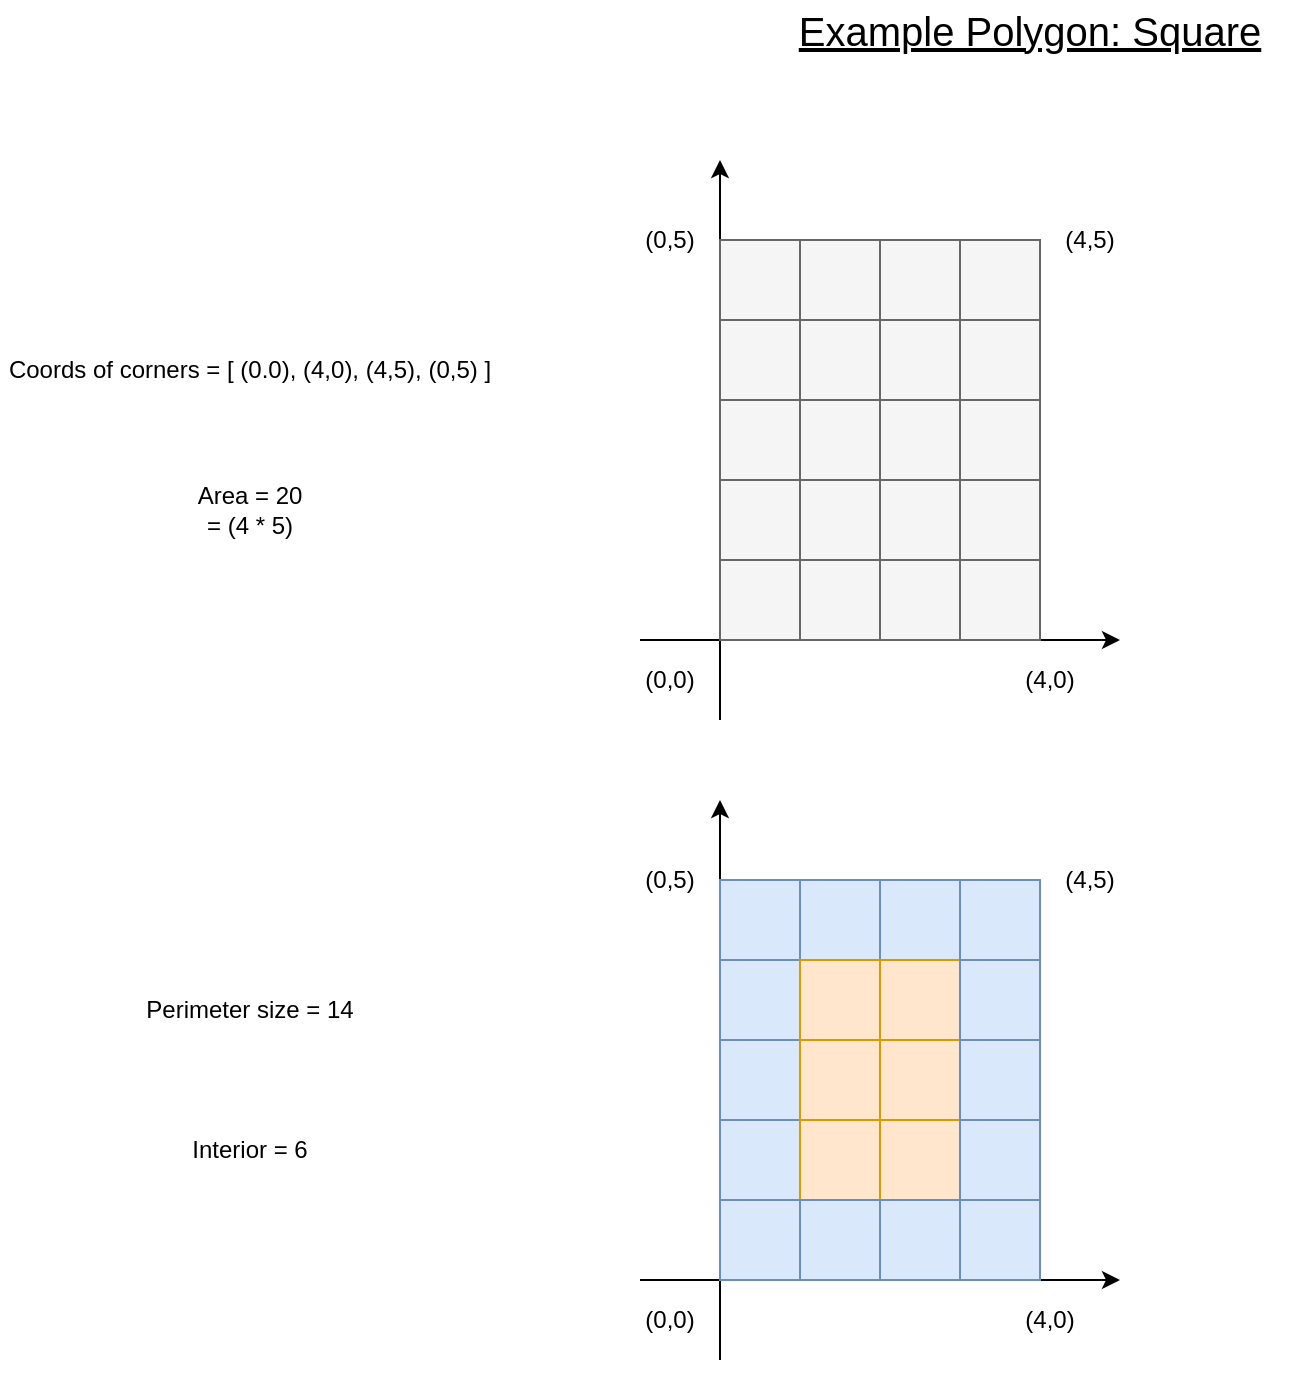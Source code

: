 <mxfile version="22.1.2" type="device" pages="2">
  <diagram name="Simplified-Example" id="P3llUqFMD7nVWRRFGnFy">
    <mxGraphModel dx="1242" dy="819" grid="1" gridSize="10" guides="1" tooltips="1" connect="1" arrows="1" fold="1" page="1" pageScale="1" pageWidth="1100" pageHeight="850" math="0" shadow="0">
      <root>
        <mxCell id="0" />
        <mxCell id="1" parent="0" />
        <mxCell id="j2ymwXDA3oUuzN0ZVgCW-42" value="Coords of corners = [ (0.0), (4,0), (4,5), (0,5) ]" style="text;html=1;strokeColor=none;fillColor=none;align=center;verticalAlign=middle;whiteSpace=wrap;rounded=0;" vertex="1" parent="1">
          <mxGeometry x="40" y="210" width="250" height="30" as="geometry" />
        </mxCell>
        <mxCell id="j2ymwXDA3oUuzN0ZVgCW-43" value="(0,0)" style="text;html=1;strokeColor=none;fillColor=none;align=center;verticalAlign=middle;whiteSpace=wrap;rounded=0;" vertex="1" parent="1">
          <mxGeometry x="360" y="370" width="30" height="20" as="geometry" />
        </mxCell>
        <mxCell id="j2ymwXDA3oUuzN0ZVgCW-44" value="(4,0)" style="text;html=1;strokeColor=none;fillColor=none;align=center;verticalAlign=middle;whiteSpace=wrap;rounded=0;" vertex="1" parent="1">
          <mxGeometry x="550" y="370" width="30" height="20" as="geometry" />
        </mxCell>
        <mxCell id="j2ymwXDA3oUuzN0ZVgCW-45" value="(4,5)" style="text;html=1;strokeColor=none;fillColor=none;align=center;verticalAlign=middle;whiteSpace=wrap;rounded=0;" vertex="1" parent="1">
          <mxGeometry x="570" y="150" width="30" height="20" as="geometry" />
        </mxCell>
        <mxCell id="j2ymwXDA3oUuzN0ZVgCW-46" value="(0,5)" style="text;html=1;strokeColor=none;fillColor=none;align=center;verticalAlign=middle;whiteSpace=wrap;rounded=0;" vertex="1" parent="1">
          <mxGeometry x="360" y="150" width="30" height="20" as="geometry" />
        </mxCell>
        <mxCell id="j2ymwXDA3oUuzN0ZVgCW-47" value="" style="endArrow=classic;html=1;rounded=0;" edge="1" parent="1">
          <mxGeometry width="50" height="50" relative="1" as="geometry">
            <mxPoint x="400" y="400" as="sourcePoint" />
            <mxPoint x="400" y="120" as="targetPoint" />
          </mxGeometry>
        </mxCell>
        <mxCell id="j2ymwXDA3oUuzN0ZVgCW-48" value="" style="endArrow=classic;html=1;rounded=0;" edge="1" parent="1">
          <mxGeometry width="50" height="50" relative="1" as="geometry">
            <mxPoint x="360" y="360" as="sourcePoint" />
            <mxPoint x="600" y="360" as="targetPoint" />
          </mxGeometry>
        </mxCell>
        <mxCell id="j2ymwXDA3oUuzN0ZVgCW-49" value="" style="group;fillColor=#f5f5f5;fontColor=#333333;strokeColor=#666666;container=0;" vertex="1" connectable="0" parent="1">
          <mxGeometry x="400" y="160" width="160" height="200" as="geometry" />
        </mxCell>
        <mxCell id="j2ymwXDA3oUuzN0ZVgCW-50" value="Perimeter size = 14" style="text;html=1;strokeColor=none;fillColor=none;align=center;verticalAlign=middle;whiteSpace=wrap;rounded=0;" vertex="1" parent="1">
          <mxGeometry x="40" y="530" width="250" height="30" as="geometry" />
        </mxCell>
        <mxCell id="j2ymwXDA3oUuzN0ZVgCW-51" value="(0,0)" style="text;html=1;strokeColor=none;fillColor=none;align=center;verticalAlign=middle;whiteSpace=wrap;rounded=0;" vertex="1" parent="1">
          <mxGeometry x="360" y="690" width="30" height="20" as="geometry" />
        </mxCell>
        <mxCell id="j2ymwXDA3oUuzN0ZVgCW-52" value="(4,0)" style="text;html=1;strokeColor=none;fillColor=none;align=center;verticalAlign=middle;whiteSpace=wrap;rounded=0;" vertex="1" parent="1">
          <mxGeometry x="550" y="690" width="30" height="20" as="geometry" />
        </mxCell>
        <mxCell id="j2ymwXDA3oUuzN0ZVgCW-53" value="(4,5)" style="text;html=1;strokeColor=none;fillColor=none;align=center;verticalAlign=middle;whiteSpace=wrap;rounded=0;" vertex="1" parent="1">
          <mxGeometry x="570" y="470" width="30" height="20" as="geometry" />
        </mxCell>
        <mxCell id="j2ymwXDA3oUuzN0ZVgCW-54" value="(0,5)" style="text;html=1;strokeColor=none;fillColor=none;align=center;verticalAlign=middle;whiteSpace=wrap;rounded=0;" vertex="1" parent="1">
          <mxGeometry x="360" y="470" width="30" height="20" as="geometry" />
        </mxCell>
        <mxCell id="j2ymwXDA3oUuzN0ZVgCW-55" value="" style="endArrow=classic;html=1;rounded=0;" edge="1" parent="1">
          <mxGeometry width="50" height="50" relative="1" as="geometry">
            <mxPoint x="400" y="720" as="sourcePoint" />
            <mxPoint x="400" y="440" as="targetPoint" />
          </mxGeometry>
        </mxCell>
        <mxCell id="j2ymwXDA3oUuzN0ZVgCW-56" value="" style="endArrow=classic;html=1;rounded=0;" edge="1" parent="1">
          <mxGeometry width="50" height="50" relative="1" as="geometry">
            <mxPoint x="360" y="680" as="sourcePoint" />
            <mxPoint x="600" y="680" as="targetPoint" />
          </mxGeometry>
        </mxCell>
        <mxCell id="j2ymwXDA3oUuzN0ZVgCW-57" value="" style="group;fillColor=#f5f5f5;fontColor=#333333;strokeColor=#666666;container=0;" vertex="1" connectable="0" parent="1">
          <mxGeometry x="400" y="480" width="160" height="200" as="geometry" />
        </mxCell>
        <mxCell id="j2ymwXDA3oUuzN0ZVgCW-78" value="Area = 20 &lt;br&gt;= (4 * 5)" style="text;html=1;strokeColor=none;fillColor=none;align=center;verticalAlign=middle;whiteSpace=wrap;rounded=0;" vertex="1" parent="1">
          <mxGeometry x="40" y="280" width="250" height="30" as="geometry" />
        </mxCell>
        <mxCell id="j2ymwXDA3oUuzN0ZVgCW-58" value="" style="whiteSpace=wrap;html=1;aspect=fixed;fillColor=#dae8fc;strokeColor=#6c8ebf;" vertex="1" parent="1">
          <mxGeometry x="400" y="480" width="40" height="40" as="geometry" />
        </mxCell>
        <mxCell id="j2ymwXDA3oUuzN0ZVgCW-59" value="" style="whiteSpace=wrap;html=1;aspect=fixed;fillColor=#dae8fc;strokeColor=#6c8ebf;" vertex="1" parent="1">
          <mxGeometry x="440" y="480" width="40" height="40" as="geometry" />
        </mxCell>
        <mxCell id="j2ymwXDA3oUuzN0ZVgCW-60" value="" style="whiteSpace=wrap;html=1;aspect=fixed;fillColor=#dae8fc;strokeColor=#6c8ebf;" vertex="1" parent="1">
          <mxGeometry x="480" y="480" width="40" height="40" as="geometry" />
        </mxCell>
        <mxCell id="j2ymwXDA3oUuzN0ZVgCW-61" value="" style="whiteSpace=wrap;html=1;aspect=fixed;fillColor=#dae8fc;strokeColor=#6c8ebf;" vertex="1" parent="1">
          <mxGeometry x="520" y="480" width="40" height="40" as="geometry" />
        </mxCell>
        <mxCell id="j2ymwXDA3oUuzN0ZVgCW-62" value="" style="whiteSpace=wrap;html=1;aspect=fixed;fillColor=#dae8fc;strokeColor=#6c8ebf;" vertex="1" parent="1">
          <mxGeometry x="400" y="520" width="40" height="40" as="geometry" />
        </mxCell>
        <mxCell id="j2ymwXDA3oUuzN0ZVgCW-63" value="" style="whiteSpace=wrap;html=1;aspect=fixed;fillColor=#ffe6cc;strokeColor=#d79b00;" vertex="1" parent="1">
          <mxGeometry x="440" y="520" width="40" height="40" as="geometry" />
        </mxCell>
        <mxCell id="j2ymwXDA3oUuzN0ZVgCW-64" value="" style="whiteSpace=wrap;html=1;aspect=fixed;fillColor=#ffe6cc;strokeColor=#d79b00;" vertex="1" parent="1">
          <mxGeometry x="480" y="520" width="40" height="40" as="geometry" />
        </mxCell>
        <mxCell id="j2ymwXDA3oUuzN0ZVgCW-65" value="" style="whiteSpace=wrap;html=1;aspect=fixed;fillColor=#dae8fc;strokeColor=#6c8ebf;" vertex="1" parent="1">
          <mxGeometry x="520" y="520" width="40" height="40" as="geometry" />
        </mxCell>
        <mxCell id="j2ymwXDA3oUuzN0ZVgCW-66" value="" style="whiteSpace=wrap;html=1;aspect=fixed;fillColor=#dae8fc;strokeColor=#6c8ebf;" vertex="1" parent="1">
          <mxGeometry x="400" y="560" width="40" height="40" as="geometry" />
        </mxCell>
        <mxCell id="j2ymwXDA3oUuzN0ZVgCW-67" value="" style="whiteSpace=wrap;html=1;aspect=fixed;fillColor=#ffe6cc;strokeColor=#d79b00;" vertex="1" parent="1">
          <mxGeometry x="440" y="560" width="40" height="40" as="geometry" />
        </mxCell>
        <mxCell id="j2ymwXDA3oUuzN0ZVgCW-68" value="" style="whiteSpace=wrap;html=1;aspect=fixed;fillColor=#ffe6cc;strokeColor=#d79b00;" vertex="1" parent="1">
          <mxGeometry x="480" y="560" width="40" height="40" as="geometry" />
        </mxCell>
        <mxCell id="j2ymwXDA3oUuzN0ZVgCW-69" value="" style="whiteSpace=wrap;html=1;aspect=fixed;fillColor=#dae8fc;strokeColor=#6c8ebf;" vertex="1" parent="1">
          <mxGeometry x="520" y="560" width="40" height="40" as="geometry" />
        </mxCell>
        <mxCell id="j2ymwXDA3oUuzN0ZVgCW-70" value="" style="whiteSpace=wrap;html=1;aspect=fixed;fillColor=#dae8fc;strokeColor=#6c8ebf;" vertex="1" parent="1">
          <mxGeometry x="400" y="600" width="40" height="40" as="geometry" />
        </mxCell>
        <mxCell id="j2ymwXDA3oUuzN0ZVgCW-71" value="" style="whiteSpace=wrap;html=1;aspect=fixed;fillColor=#ffe6cc;strokeColor=#d79b00;" vertex="1" parent="1">
          <mxGeometry x="440" y="600" width="40" height="40" as="geometry" />
        </mxCell>
        <mxCell id="j2ymwXDA3oUuzN0ZVgCW-72" value="" style="whiteSpace=wrap;html=1;aspect=fixed;fillColor=#ffe6cc;strokeColor=#d79b00;" vertex="1" parent="1">
          <mxGeometry x="480" y="600" width="40" height="40" as="geometry" />
        </mxCell>
        <mxCell id="j2ymwXDA3oUuzN0ZVgCW-73" value="" style="whiteSpace=wrap;html=1;aspect=fixed;fillColor=#dae8fc;strokeColor=#6c8ebf;" vertex="1" parent="1">
          <mxGeometry x="520" y="600" width="40" height="40" as="geometry" />
        </mxCell>
        <mxCell id="j2ymwXDA3oUuzN0ZVgCW-74" value="" style="whiteSpace=wrap;html=1;aspect=fixed;fillColor=#dae8fc;strokeColor=#6c8ebf;" vertex="1" parent="1">
          <mxGeometry x="400" y="640" width="40" height="40" as="geometry" />
        </mxCell>
        <mxCell id="j2ymwXDA3oUuzN0ZVgCW-75" value="" style="whiteSpace=wrap;html=1;aspect=fixed;fillColor=#dae8fc;strokeColor=#6c8ebf;" vertex="1" parent="1">
          <mxGeometry x="440" y="640" width="40" height="40" as="geometry" />
        </mxCell>
        <mxCell id="j2ymwXDA3oUuzN0ZVgCW-76" value="" style="whiteSpace=wrap;html=1;aspect=fixed;fillColor=#dae8fc;strokeColor=#6c8ebf;" vertex="1" parent="1">
          <mxGeometry x="480" y="640" width="40" height="40" as="geometry" />
        </mxCell>
        <mxCell id="j2ymwXDA3oUuzN0ZVgCW-77" value="" style="whiteSpace=wrap;html=1;aspect=fixed;fillColor=#dae8fc;strokeColor=#6c8ebf;" vertex="1" parent="1">
          <mxGeometry x="520" y="640" width="40" height="40" as="geometry" />
        </mxCell>
        <mxCell id="j2ymwXDA3oUuzN0ZVgCW-22" value="" style="whiteSpace=wrap;html=1;aspect=fixed;fillColor=#f5f5f5;fontColor=#333333;strokeColor=#666666;" vertex="1" parent="1">
          <mxGeometry x="400" y="160" width="40" height="40" as="geometry" />
        </mxCell>
        <mxCell id="j2ymwXDA3oUuzN0ZVgCW-23" value="" style="whiteSpace=wrap;html=1;aspect=fixed;fillColor=#f5f5f5;fontColor=#333333;strokeColor=#666666;" vertex="1" parent="1">
          <mxGeometry x="440" y="160" width="40" height="40" as="geometry" />
        </mxCell>
        <mxCell id="j2ymwXDA3oUuzN0ZVgCW-24" value="" style="whiteSpace=wrap;html=1;aspect=fixed;fillColor=#f5f5f5;fontColor=#333333;strokeColor=#666666;" vertex="1" parent="1">
          <mxGeometry x="480" y="160" width="40" height="40" as="geometry" />
        </mxCell>
        <mxCell id="j2ymwXDA3oUuzN0ZVgCW-25" value="" style="whiteSpace=wrap;html=1;aspect=fixed;fillColor=#f5f5f5;fontColor=#333333;strokeColor=#666666;" vertex="1" parent="1">
          <mxGeometry x="520" y="160" width="40" height="40" as="geometry" />
        </mxCell>
        <mxCell id="j2ymwXDA3oUuzN0ZVgCW-26" value="" style="whiteSpace=wrap;html=1;aspect=fixed;fillColor=#f5f5f5;fontColor=#333333;strokeColor=#666666;" vertex="1" parent="1">
          <mxGeometry x="400" y="200" width="40" height="40" as="geometry" />
        </mxCell>
        <mxCell id="j2ymwXDA3oUuzN0ZVgCW-27" value="" style="whiteSpace=wrap;html=1;aspect=fixed;fillColor=#f5f5f5;fontColor=#333333;strokeColor=#666666;" vertex="1" parent="1">
          <mxGeometry x="440" y="200" width="40" height="40" as="geometry" />
        </mxCell>
        <mxCell id="j2ymwXDA3oUuzN0ZVgCW-28" value="" style="whiteSpace=wrap;html=1;aspect=fixed;fillColor=#f5f5f5;fontColor=#333333;strokeColor=#666666;" vertex="1" parent="1">
          <mxGeometry x="480" y="200" width="40" height="40" as="geometry" />
        </mxCell>
        <mxCell id="j2ymwXDA3oUuzN0ZVgCW-29" value="" style="whiteSpace=wrap;html=1;aspect=fixed;fillColor=#f5f5f5;fontColor=#333333;strokeColor=#666666;" vertex="1" parent="1">
          <mxGeometry x="520" y="200" width="40" height="40" as="geometry" />
        </mxCell>
        <mxCell id="j2ymwXDA3oUuzN0ZVgCW-30" value="" style="whiteSpace=wrap;html=1;aspect=fixed;fillColor=#f5f5f5;fontColor=#333333;strokeColor=#666666;" vertex="1" parent="1">
          <mxGeometry x="400" y="240" width="40" height="40" as="geometry" />
        </mxCell>
        <mxCell id="j2ymwXDA3oUuzN0ZVgCW-31" value="" style="whiteSpace=wrap;html=1;aspect=fixed;fillColor=#f5f5f5;fontColor=#333333;strokeColor=#666666;" vertex="1" parent="1">
          <mxGeometry x="440" y="240" width="40" height="40" as="geometry" />
        </mxCell>
        <mxCell id="j2ymwXDA3oUuzN0ZVgCW-32" value="" style="whiteSpace=wrap;html=1;aspect=fixed;fillColor=#f5f5f5;fontColor=#333333;strokeColor=#666666;" vertex="1" parent="1">
          <mxGeometry x="480" y="240" width="40" height="40" as="geometry" />
        </mxCell>
        <mxCell id="j2ymwXDA3oUuzN0ZVgCW-33" value="" style="whiteSpace=wrap;html=1;aspect=fixed;fillColor=#f5f5f5;fontColor=#333333;strokeColor=#666666;" vertex="1" parent="1">
          <mxGeometry x="520" y="240" width="40" height="40" as="geometry" />
        </mxCell>
        <mxCell id="j2ymwXDA3oUuzN0ZVgCW-34" value="" style="whiteSpace=wrap;html=1;aspect=fixed;fillColor=#f5f5f5;fontColor=#333333;strokeColor=#666666;" vertex="1" parent="1">
          <mxGeometry x="400" y="280" width="40" height="40" as="geometry" />
        </mxCell>
        <mxCell id="j2ymwXDA3oUuzN0ZVgCW-35" value="" style="whiteSpace=wrap;html=1;aspect=fixed;fillColor=#f5f5f5;fontColor=#333333;strokeColor=#666666;" vertex="1" parent="1">
          <mxGeometry x="440" y="280" width="40" height="40" as="geometry" />
        </mxCell>
        <mxCell id="j2ymwXDA3oUuzN0ZVgCW-36" value="" style="whiteSpace=wrap;html=1;aspect=fixed;fillColor=#f5f5f5;fontColor=#333333;strokeColor=#666666;" vertex="1" parent="1">
          <mxGeometry x="480" y="280" width="40" height="40" as="geometry" />
        </mxCell>
        <mxCell id="j2ymwXDA3oUuzN0ZVgCW-37" value="" style="whiteSpace=wrap;html=1;aspect=fixed;fillColor=#f5f5f5;fontColor=#333333;strokeColor=#666666;" vertex="1" parent="1">
          <mxGeometry x="520" y="280" width="40" height="40" as="geometry" />
        </mxCell>
        <mxCell id="j2ymwXDA3oUuzN0ZVgCW-38" value="" style="whiteSpace=wrap;html=1;aspect=fixed;fillColor=#f5f5f5;fontColor=#333333;strokeColor=#666666;" vertex="1" parent="1">
          <mxGeometry x="400" y="320" width="40" height="40" as="geometry" />
        </mxCell>
        <mxCell id="j2ymwXDA3oUuzN0ZVgCW-39" value="" style="whiteSpace=wrap;html=1;aspect=fixed;fillColor=#f5f5f5;fontColor=#333333;strokeColor=#666666;" vertex="1" parent="1">
          <mxGeometry x="440" y="320" width="40" height="40" as="geometry" />
        </mxCell>
        <mxCell id="j2ymwXDA3oUuzN0ZVgCW-40" value="" style="whiteSpace=wrap;html=1;aspect=fixed;fillColor=#f5f5f5;fontColor=#333333;strokeColor=#666666;" vertex="1" parent="1">
          <mxGeometry x="480" y="320" width="40" height="40" as="geometry" />
        </mxCell>
        <mxCell id="j2ymwXDA3oUuzN0ZVgCW-41" value="" style="whiteSpace=wrap;html=1;aspect=fixed;fillColor=#f5f5f5;fontColor=#333333;strokeColor=#666666;" vertex="1" parent="1">
          <mxGeometry x="520" y="320" width="40" height="40" as="geometry" />
        </mxCell>
        <mxCell id="j2ymwXDA3oUuzN0ZVgCW-106" value="Interior = 6" style="text;html=1;strokeColor=none;fillColor=none;align=center;verticalAlign=middle;whiteSpace=wrap;rounded=0;" vertex="1" parent="1">
          <mxGeometry x="40" y="600" width="250" height="30" as="geometry" />
        </mxCell>
        <mxCell id="BbiBWY07fXKX9CLj5HIy-1" value="Example Polygon: Square" style="text;html=1;strokeColor=none;fillColor=none;align=center;verticalAlign=middle;whiteSpace=wrap;rounded=0;fontStyle=4;fontSize=20;" vertex="1" parent="1">
          <mxGeometry x="420" y="40" width="270" height="30" as="geometry" />
        </mxCell>
      </root>
    </mxGraphModel>
  </diagram>
  <diagram id="-90xt51HTodxA9CxlKEH" name="Polygon-Area">
    <mxGraphModel dx="1242" dy="819" grid="1" gridSize="10" guides="1" tooltips="1" connect="1" arrows="1" fold="1" page="1" pageScale="1" pageWidth="1100" pageHeight="850" math="0" shadow="0">
      <root>
        <mxCell id="0" />
        <mxCell id="1" parent="0" />
        <mxCell id="k5EJ4imADIGWHy9gh4FC-1" value="" style="endArrow=none;html=1;rounded=0;" edge="1" parent="1">
          <mxGeometry width="50" height="50" relative="1" as="geometry">
            <mxPoint x="360" y="360" as="sourcePoint" />
            <mxPoint x="410" y="310" as="targetPoint" />
          </mxGeometry>
        </mxCell>
        <mxCell id="k5EJ4imADIGWHy9gh4FC-2" value="" style="endArrow=none;html=1;rounded=0;" edge="1" parent="1">
          <mxGeometry width="50" height="50" relative="1" as="geometry">
            <mxPoint x="410" y="310" as="sourcePoint" />
            <mxPoint x="550" y="450" as="targetPoint" />
          </mxGeometry>
        </mxCell>
        <mxCell id="k5EJ4imADIGWHy9gh4FC-3" value="" style="endArrow=none;html=1;rounded=0;" edge="1" parent="1">
          <mxGeometry width="50" height="50" relative="1" as="geometry">
            <mxPoint x="480" y="480" as="sourcePoint" />
            <mxPoint x="550" y="450" as="targetPoint" />
          </mxGeometry>
        </mxCell>
        <mxCell id="k5EJ4imADIGWHy9gh4FC-4" value="" style="endArrow=none;html=1;rounded=0;" edge="1" parent="1">
          <mxGeometry width="50" height="50" relative="1" as="geometry">
            <mxPoint x="600" y="540" as="sourcePoint" />
            <mxPoint x="480" y="480" as="targetPoint" />
          </mxGeometry>
        </mxCell>
        <mxCell id="k5EJ4imADIGWHy9gh4FC-5" value="" style="endArrow=none;html=1;rounded=0;" edge="1" parent="1">
          <mxGeometry width="50" height="50" relative="1" as="geometry">
            <mxPoint x="400" y="600" as="sourcePoint" />
            <mxPoint x="360" y="360" as="targetPoint" />
          </mxGeometry>
        </mxCell>
        <mxCell id="k5EJ4imADIGWHy9gh4FC-6" value="" style="endArrow=none;html=1;rounded=0;" edge="1" parent="1">
          <mxGeometry width="50" height="50" relative="1" as="geometry">
            <mxPoint x="400" y="600" as="sourcePoint" />
            <mxPoint x="600" y="540" as="targetPoint" />
          </mxGeometry>
        </mxCell>
        <mxCell id="k5EJ4imADIGWHy9gh4FC-7" value="" style="endArrow=none;dashed=1;html=1;dashPattern=1 3;strokeWidth=2;rounded=0;fillColor=#e1d5e7;strokeColor=#9673a6;" edge="1" parent="1">
          <mxGeometry width="50" height="50" relative="1" as="geometry">
            <mxPoint x="360" y="640" as="sourcePoint" />
            <mxPoint x="360" y="360" as="targetPoint" />
          </mxGeometry>
        </mxCell>
        <mxCell id="k5EJ4imADIGWHy9gh4FC-8" value="" style="endArrow=none;dashed=1;html=1;dashPattern=1 3;strokeWidth=2;rounded=0;fillColor=#e1d5e7;strokeColor=#9673a6;" edge="1" parent="1">
          <mxGeometry width="50" height="50" relative="1" as="geometry">
            <mxPoint x="410" y="640" as="sourcePoint" />
            <mxPoint x="410" y="310" as="targetPoint" />
          </mxGeometry>
        </mxCell>
        <mxCell id="k5EJ4imADIGWHy9gh4FC-9" value="" style="endArrow=classic;html=1;rounded=0;" edge="1" parent="1">
          <mxGeometry width="50" height="50" relative="1" as="geometry">
            <mxPoint x="240" y="640" as="sourcePoint" />
            <mxPoint x="240" y="240" as="targetPoint" />
          </mxGeometry>
        </mxCell>
        <mxCell id="k5EJ4imADIGWHy9gh4FC-10" value="" style="endArrow=classic;html=1;rounded=0;" edge="1" parent="1">
          <mxGeometry width="50" height="50" relative="1" as="geometry">
            <mxPoint x="240" y="640" as="sourcePoint" />
            <mxPoint x="640" y="640" as="targetPoint" />
          </mxGeometry>
        </mxCell>
        <mxCell id="k5EJ4imADIGWHy9gh4FC-11" value="" style="endArrow=none;dashed=1;html=1;dashPattern=1 3;strokeWidth=2;rounded=0;entryX=0;entryY=1;entryDx=0;entryDy=0;fillColor=#e1d5e7;strokeColor=#9673a6;" edge="1" parent="1" target="k5EJ4imADIGWHy9gh4FC-15">
          <mxGeometry width="50" height="50" relative="1" as="geometry">
            <mxPoint x="550" y="640" as="sourcePoint" />
            <mxPoint x="600" y="540" as="targetPoint" />
          </mxGeometry>
        </mxCell>
        <mxCell id="k5EJ4imADIGWHy9gh4FC-12" value="" style="endArrow=none;dashed=1;html=1;dashPattern=1 3;strokeWidth=2;rounded=0;fillColor=#e1d5e7;strokeColor=#9673a6;" edge="1" parent="1">
          <mxGeometry width="50" height="50" relative="1" as="geometry">
            <mxPoint x="480" y="640" as="sourcePoint" />
            <mxPoint x="480" y="480" as="targetPoint" />
          </mxGeometry>
        </mxCell>
        <mxCell id="k5EJ4imADIGWHy9gh4FC-13" value="P0 (x0,y0)" style="text;html=1;strokeColor=none;fillColor=none;align=center;verticalAlign=middle;whiteSpace=wrap;rounded=0;" vertex="1" parent="1">
          <mxGeometry x="300" y="350" width="50" height="30" as="geometry" />
        </mxCell>
        <mxCell id="k5EJ4imADIGWHy9gh4FC-14" value="P1 (x1,y1)" style="text;html=1;strokeColor=none;fillColor=none;align=center;verticalAlign=middle;whiteSpace=wrap;rounded=0;" vertex="1" parent="1">
          <mxGeometry x="390" y="270" width="50" height="30" as="geometry" />
        </mxCell>
        <mxCell id="k5EJ4imADIGWHy9gh4FC-15" value="P2 (x2,y2)" style="text;html=1;strokeColor=none;fillColor=none;align=center;verticalAlign=middle;whiteSpace=wrap;rounded=0;" vertex="1" parent="1">
          <mxGeometry x="550" y="425" width="50" height="30" as="geometry" />
        </mxCell>
        <mxCell id="k5EJ4imADIGWHy9gh4FC-16" value="P2 (x3,y3)" style="text;html=1;strokeColor=none;fillColor=none;align=center;verticalAlign=middle;whiteSpace=wrap;rounded=0;" vertex="1" parent="1">
          <mxGeometry x="440" y="440" width="50" height="30" as="geometry" />
        </mxCell>
        <mxCell id="k5EJ4imADIGWHy9gh4FC-17" value="P2 (x4,y4)" style="text;html=1;strokeColor=none;fillColor=none;align=center;verticalAlign=middle;whiteSpace=wrap;rounded=0;" vertex="1" parent="1">
          <mxGeometry x="610" y="510" width="50" height="30" as="geometry" />
        </mxCell>
        <mxCell id="k5EJ4imADIGWHy9gh4FC-20" value="Comments" parent="0" />
        <mxCell id="k5EJ4imADIGWHy9gh4FC-21" value="+ ive area&amp;nbsp;&lt;br&gt;(since x1 &amp;gt; x0)" style="whiteSpace=wrap;html=1;shape=mxgraph.basic.roundRectCallout;dx=30;dy=15;size=5;boundedLbl=1;container=1;flipH=1;fillColor=#fff2cc;strokeColor=#d6b656;" vertex="1" parent="k5EJ4imADIGWHy9gh4FC-20">
          <mxGeometry x="280" y="550" width="100" height="60" as="geometry" />
        </mxCell>
        <mxCell id="k5EJ4imADIGWHy9gh4FC-22" value="- ive area&lt;br&gt;(since x3 &amp;lt; x 2)" style="whiteSpace=wrap;html=1;shape=mxgraph.basic.roundRectCallout;dx=30;dy=15;size=5;boundedLbl=1;container=1;fillColor=#fff2cc;strokeColor=#d6b656;" vertex="1" parent="k5EJ4imADIGWHy9gh4FC-20">
          <mxGeometry x="520" y="570" width="100" height="60" as="geometry" />
        </mxCell>
        <mxCell id="k5EJ4imADIGWHy9gh4FC-23" value="Sum up the areas (to the x axis i.e. x == 0) between each sequential pair of coords (x,y) for the corners / nodes of a polygon to get the entire polygon area." style="whiteSpace=wrap;html=1;shape=mxgraph.basic.roundRectCallout;dx=30;dy=15;size=5;boundedLbl=1;container=1;fillColor=#fff2cc;strokeColor=#d6b656;" vertex="1" parent="k5EJ4imADIGWHy9gh4FC-20">
          <mxGeometry x="470" y="300" width="300" height="110" as="geometry" />
        </mxCell>
        <mxCell id="k5EJ4imADIGWHy9gh4FC-24" value="Shoelace / Guass&#39;s area / Surveyor&#39;s formula." style="whiteSpace=wrap;html=1;shape=mxgraph.basic.roundRectCallout;dx=30;dy=15;size=5;boundedLbl=1;container=1;fillColor=#fff2cc;strokeColor=#d6b656;" vertex="1" parent="k5EJ4imADIGWHy9gh4FC-20">
          <mxGeometry x="560" y="220" width="190" height="70" as="geometry" />
        </mxCell>
        <mxCell id="k5EJ4imADIGWHy9gh4FC-25" value="See&amp;nbsp;https://en.wikipedia.org/wiki/Shoelace_formula" style="whiteSpace=wrap;html=1;shape=mxgraph.basic.roundRectCallout;dx=30;dy=15;size=5;boundedLbl=1;container=1;fillColor=#fff2cc;strokeColor=#d6b656;" vertex="1" parent="k5EJ4imADIGWHy9gh4FC-20">
          <mxGeometry x="640" y="160" width="350" height="50" as="geometry" />
        </mxCell>
      </root>
    </mxGraphModel>
  </diagram>
</mxfile>
